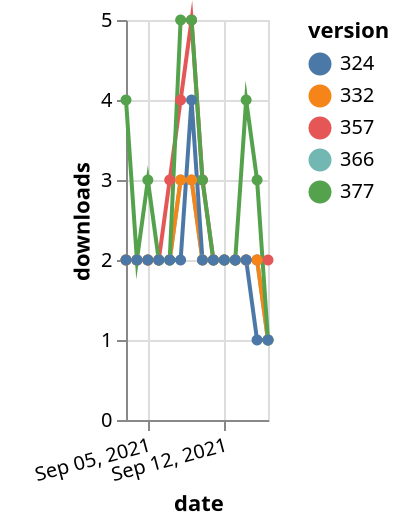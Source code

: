 {"$schema": "https://vega.github.io/schema/vega-lite/v5.json", "description": "A simple bar chart with embedded data.", "data": {"values": [{"date": "2021-09-03", "total": 2329, "delta": 2, "version": "366"}, {"date": "2021-09-04", "total": 2331, "delta": 2, "version": "366"}, {"date": "2021-09-05", "total": 2333, "delta": 2, "version": "366"}, {"date": "2021-09-06", "total": 2335, "delta": 2, "version": "366"}, {"date": "2021-09-07", "total": 2337, "delta": 2, "version": "366"}, {"date": "2021-09-08", "total": 2340, "delta": 3, "version": "366"}, {"date": "2021-09-09", "total": 2343, "delta": 3, "version": "366"}, {"date": "2021-09-10", "total": 2345, "delta": 2, "version": "366"}, {"date": "2021-09-11", "total": 2347, "delta": 2, "version": "366"}, {"date": "2021-09-12", "total": 2349, "delta": 2, "version": "366"}, {"date": "2021-09-13", "total": 2351, "delta": 2, "version": "366"}, {"date": "2021-09-14", "total": 2353, "delta": 2, "version": "366"}, {"date": "2021-09-15", "total": 2355, "delta": 2, "version": "366"}, {"date": "2021-09-16", "total": 2356, "delta": 1, "version": "366"}, {"date": "2021-09-03", "total": 2888, "delta": 2, "version": "357"}, {"date": "2021-09-04", "total": 2890, "delta": 2, "version": "357"}, {"date": "2021-09-05", "total": 2892, "delta": 2, "version": "357"}, {"date": "2021-09-06", "total": 2894, "delta": 2, "version": "357"}, {"date": "2021-09-07", "total": 2897, "delta": 3, "version": "357"}, {"date": "2021-09-08", "total": 2901, "delta": 4, "version": "357"}, {"date": "2021-09-09", "total": 2906, "delta": 5, "version": "357"}, {"date": "2021-09-10", "total": 2909, "delta": 3, "version": "357"}, {"date": "2021-09-11", "total": 2911, "delta": 2, "version": "357"}, {"date": "2021-09-12", "total": 2913, "delta": 2, "version": "357"}, {"date": "2021-09-13", "total": 2915, "delta": 2, "version": "357"}, {"date": "2021-09-14", "total": 2917, "delta": 2, "version": "357"}, {"date": "2021-09-15", "total": 2919, "delta": 2, "version": "357"}, {"date": "2021-09-16", "total": 2921, "delta": 2, "version": "357"}, {"date": "2021-09-03", "total": 2793, "delta": 2, "version": "332"}, {"date": "2021-09-04", "total": 2795, "delta": 2, "version": "332"}, {"date": "2021-09-05", "total": 2797, "delta": 2, "version": "332"}, {"date": "2021-09-06", "total": 2799, "delta": 2, "version": "332"}, {"date": "2021-09-07", "total": 2801, "delta": 2, "version": "332"}, {"date": "2021-09-08", "total": 2804, "delta": 3, "version": "332"}, {"date": "2021-09-09", "total": 2807, "delta": 3, "version": "332"}, {"date": "2021-09-10", "total": 2809, "delta": 2, "version": "332"}, {"date": "2021-09-11", "total": 2811, "delta": 2, "version": "332"}, {"date": "2021-09-12", "total": 2813, "delta": 2, "version": "332"}, {"date": "2021-09-13", "total": 2815, "delta": 2, "version": "332"}, {"date": "2021-09-14", "total": 2817, "delta": 2, "version": "332"}, {"date": "2021-09-15", "total": 2819, "delta": 2, "version": "332"}, {"date": "2021-09-16", "total": 2820, "delta": 1, "version": "332"}, {"date": "2021-09-03", "total": 2313, "delta": 4, "version": "377"}, {"date": "2021-09-04", "total": 2315, "delta": 2, "version": "377"}, {"date": "2021-09-05", "total": 2318, "delta": 3, "version": "377"}, {"date": "2021-09-06", "total": 2320, "delta": 2, "version": "377"}, {"date": "2021-09-07", "total": 2322, "delta": 2, "version": "377"}, {"date": "2021-09-08", "total": 2327, "delta": 5, "version": "377"}, {"date": "2021-09-09", "total": 2332, "delta": 5, "version": "377"}, {"date": "2021-09-10", "total": 2335, "delta": 3, "version": "377"}, {"date": "2021-09-11", "total": 2337, "delta": 2, "version": "377"}, {"date": "2021-09-12", "total": 2339, "delta": 2, "version": "377"}, {"date": "2021-09-13", "total": 2341, "delta": 2, "version": "377"}, {"date": "2021-09-14", "total": 2345, "delta": 4, "version": "377"}, {"date": "2021-09-15", "total": 2348, "delta": 3, "version": "377"}, {"date": "2021-09-16", "total": 2349, "delta": 1, "version": "377"}, {"date": "2021-09-03", "total": 2523, "delta": 2, "version": "324"}, {"date": "2021-09-04", "total": 2525, "delta": 2, "version": "324"}, {"date": "2021-09-05", "total": 2527, "delta": 2, "version": "324"}, {"date": "2021-09-06", "total": 2529, "delta": 2, "version": "324"}, {"date": "2021-09-07", "total": 2531, "delta": 2, "version": "324"}, {"date": "2021-09-08", "total": 2533, "delta": 2, "version": "324"}, {"date": "2021-09-09", "total": 2537, "delta": 4, "version": "324"}, {"date": "2021-09-10", "total": 2539, "delta": 2, "version": "324"}, {"date": "2021-09-11", "total": 2541, "delta": 2, "version": "324"}, {"date": "2021-09-12", "total": 2543, "delta": 2, "version": "324"}, {"date": "2021-09-13", "total": 2545, "delta": 2, "version": "324"}, {"date": "2021-09-14", "total": 2547, "delta": 2, "version": "324"}, {"date": "2021-09-15", "total": 2548, "delta": 1, "version": "324"}, {"date": "2021-09-16", "total": 2549, "delta": 1, "version": "324"}]}, "width": "container", "mark": {"type": "line", "point": {"filled": true}}, "encoding": {"x": {"field": "date", "type": "temporal", "timeUnit": "yearmonthdate", "title": "date", "axis": {"labelAngle": -15}}, "y": {"field": "delta", "type": "quantitative", "title": "downloads"}, "color": {"field": "version", "type": "nominal"}, "tooltip": {"field": "delta"}}}